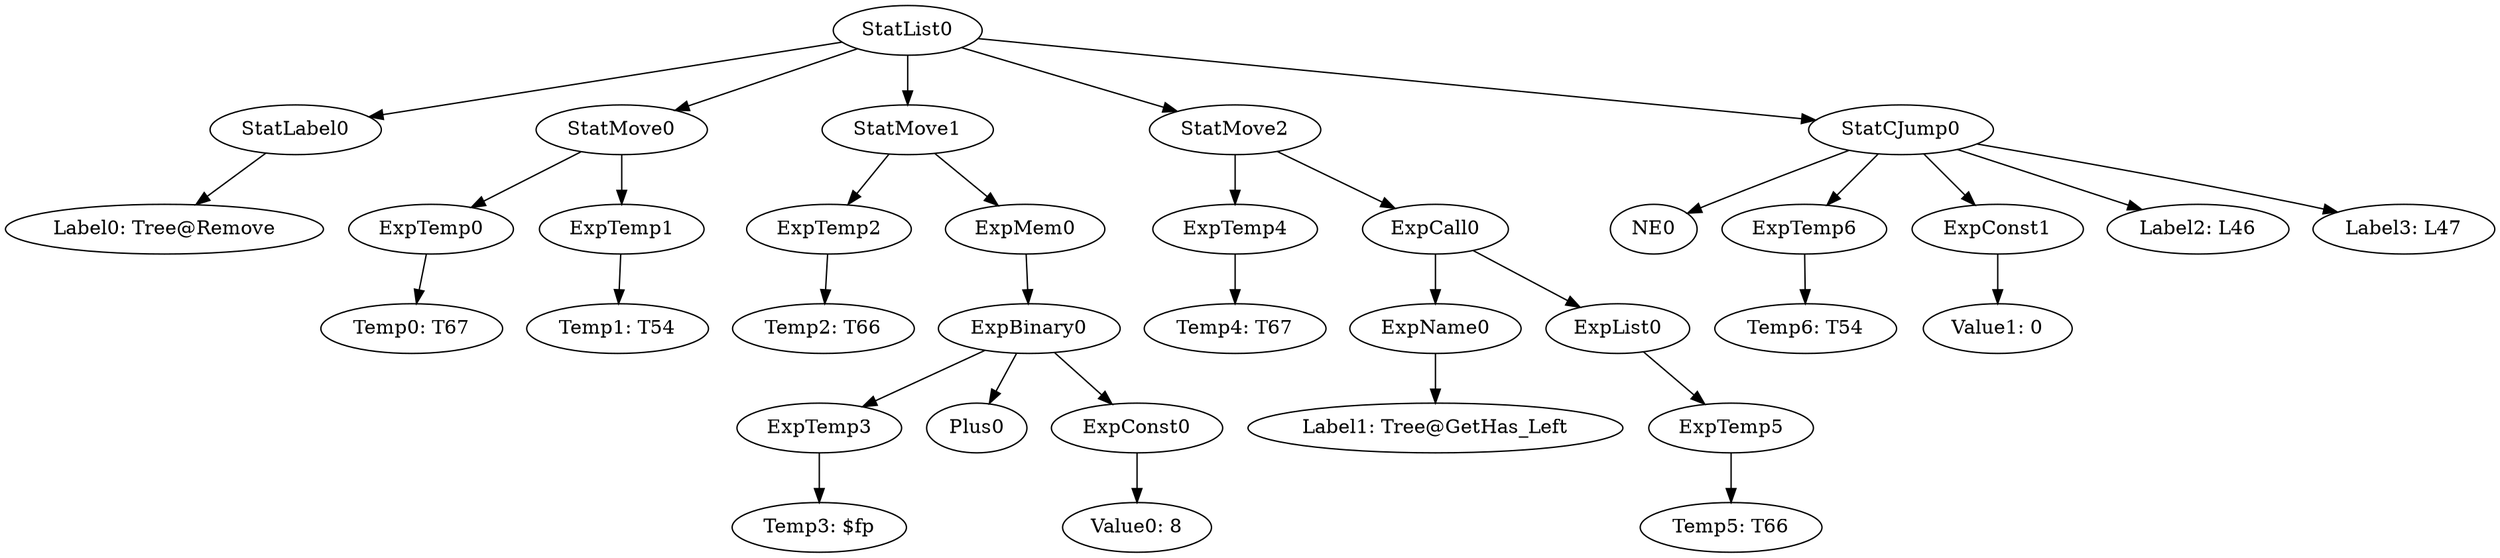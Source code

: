 digraph {
	ordering = out;
	ExpTemp6 -> "Temp6: T54";
	StatCJump0 -> NE0;
	StatCJump0 -> ExpTemp6;
	StatCJump0 -> ExpConst1;
	StatCJump0 -> "Label2: L46";
	StatCJump0 -> "Label3: L47";
	ExpList0 -> ExpTemp5;
	ExpTemp5 -> "Temp5: T66";
	ExpName0 -> "Label1: Tree@GetHas_Left";
	ExpCall0 -> ExpName0;
	ExpCall0 -> ExpList0;
	ExpTemp4 -> "Temp4: T67";
	ExpMem0 -> ExpBinary0;
	StatMove0 -> ExpTemp0;
	StatMove0 -> ExpTemp1;
	ExpBinary0 -> ExpTemp3;
	ExpBinary0 -> Plus0;
	ExpBinary0 -> ExpConst0;
	ExpTemp0 -> "Temp0: T67";
	StatList0 -> StatLabel0;
	StatList0 -> StatMove0;
	StatList0 -> StatMove1;
	StatList0 -> StatMove2;
	StatList0 -> StatCJump0;
	StatLabel0 -> "Label0: Tree@Remove";
	StatMove2 -> ExpTemp4;
	StatMove2 -> ExpCall0;
	ExpTemp2 -> "Temp2: T66";
	ExpTemp3 -> "Temp3: $fp";
	ExpConst0 -> "Value0: 8";
	ExpTemp1 -> "Temp1: T54";
	ExpConst1 -> "Value1: 0";
	StatMove1 -> ExpTemp2;
	StatMove1 -> ExpMem0;
}

